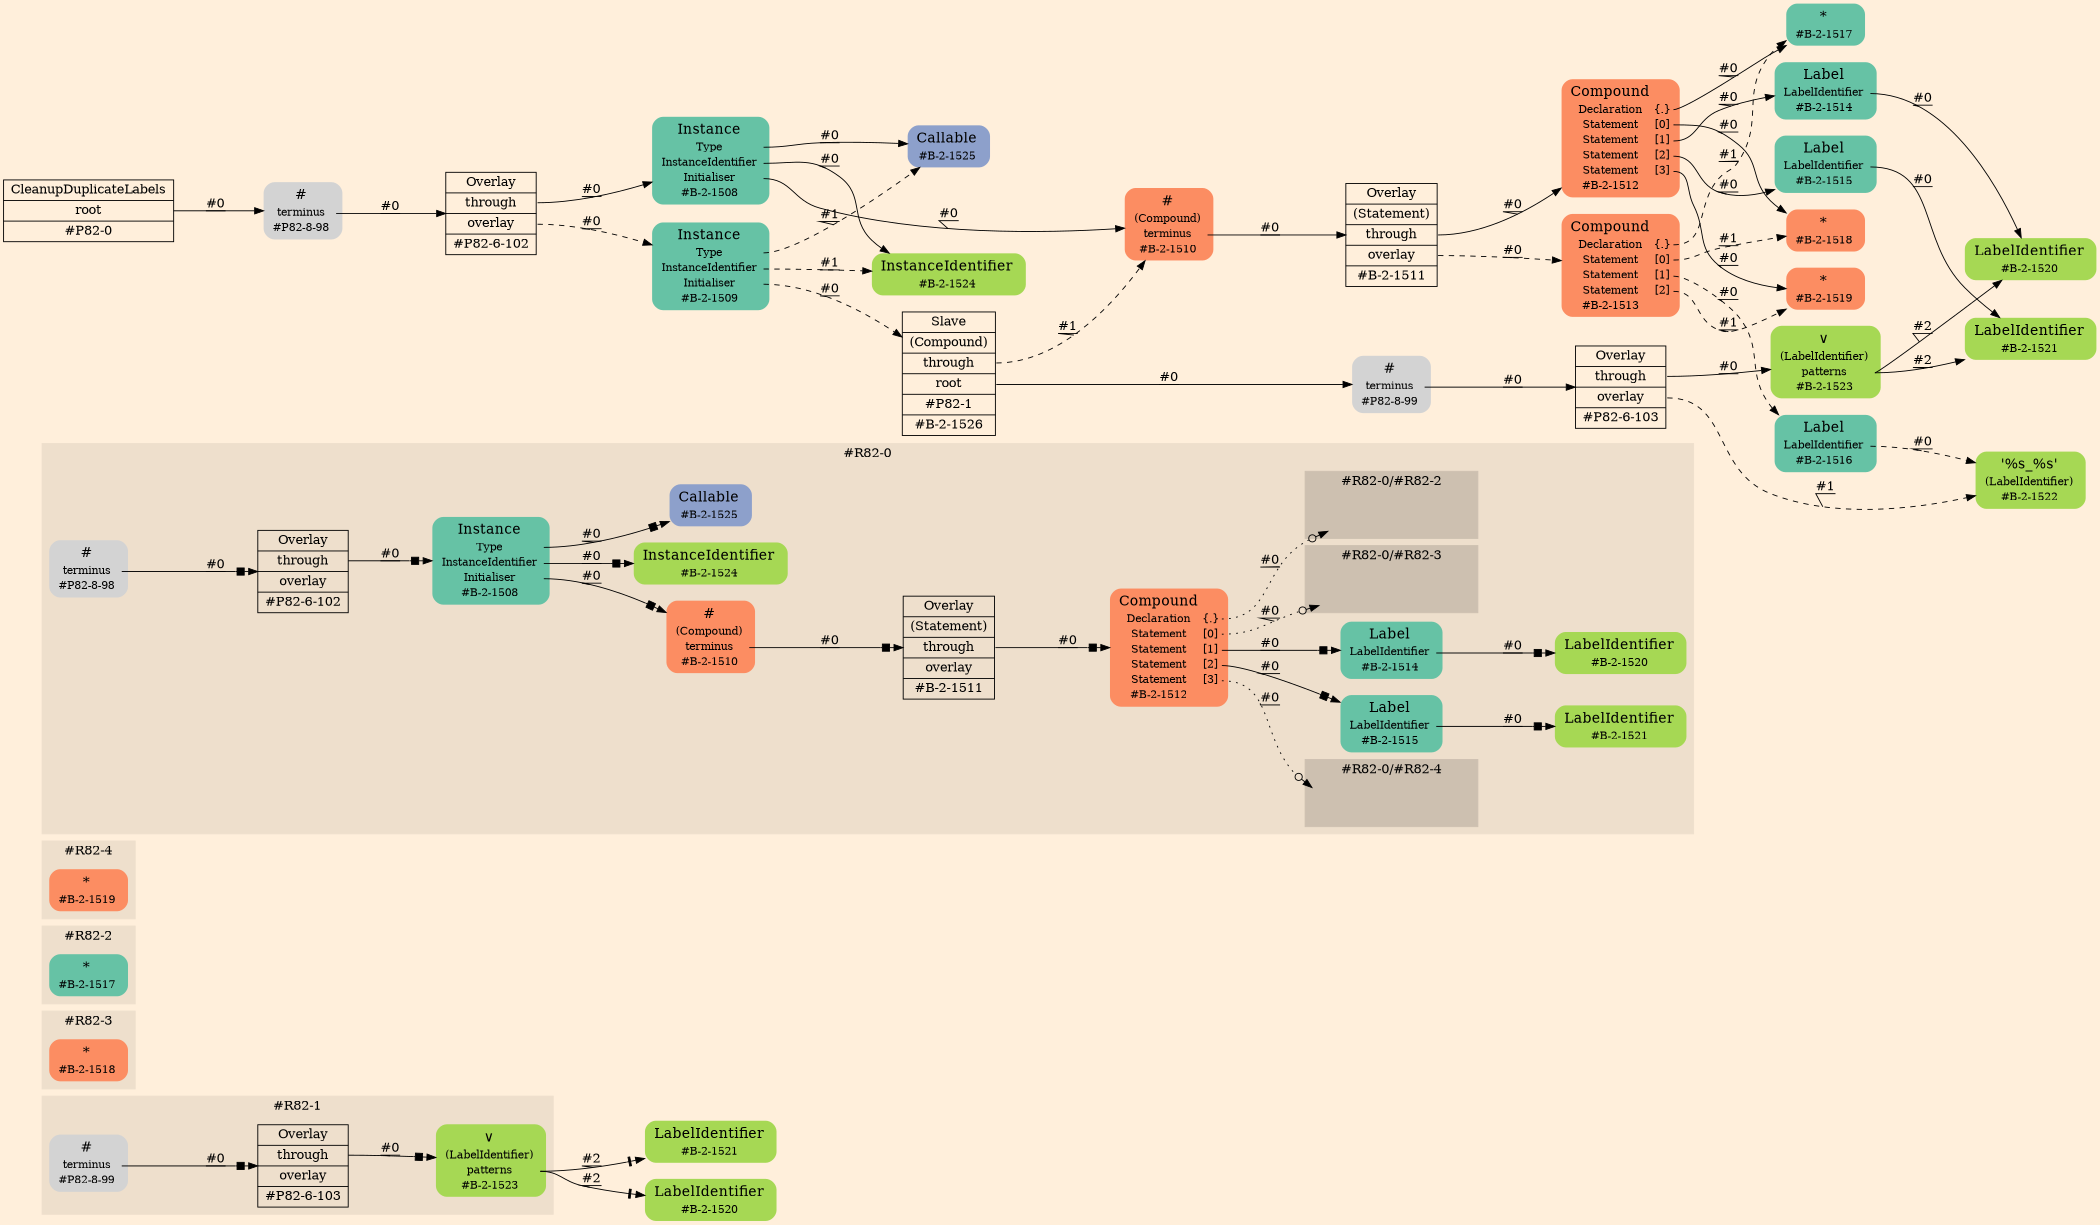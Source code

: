digraph Inferno {
graph [
    rankdir = "LR"
    ranksep = 1.0
    size = "14,20"
    bgcolor = antiquewhite1
    color = black
    fontcolor = black
];
node [
];

// -------------------- figure #R82-1 --------------------
"#R82-1/#B-2-1521" [
    shape = "plaintext"
    fillcolor = "/set28/5"
    label = <<TABLE BORDER="0" CELLBORDER="0" CELLSPACING="0">
     <TR><TD><FONT POINT-SIZE="16.0">LabelIdentifier</FONT></TD><TD></TD></TR>
     <TR><TD>#B-2-1521</TD><TD PORT="port0"></TD></TR>
    </TABLE>>
    style = "rounded,filled"
    fontsize = "12"
];

"#R82-1/#B-2-1520" [
    shape = "plaintext"
    fillcolor = "/set28/5"
    label = <<TABLE BORDER="0" CELLBORDER="0" CELLSPACING="0">
     <TR><TD><FONT POINT-SIZE="16.0">LabelIdentifier</FONT></TD><TD></TD></TR>
     <TR><TD>#B-2-1520</TD><TD PORT="port0"></TD></TR>
    </TABLE>>
    style = "rounded,filled"
    fontsize = "12"
];

subgraph "cluster#R82-1" {
    label = "#R82-1"
    style = "filled"
    color = antiquewhite2
    "#R82-1/#B-2-1523" [
        shape = "plaintext"
        fillcolor = "/set28/5"
        label = <<TABLE BORDER="0" CELLBORDER="0" CELLSPACING="0">
         <TR><TD><FONT POINT-SIZE="16.0">∨</FONT></TD><TD></TD></TR>
         <TR><TD>(LabelIdentifier)</TD><TD PORT="port0"></TD></TR>
         <TR><TD>patterns</TD><TD PORT="port1"></TD></TR>
         <TR><TD>#B-2-1523</TD><TD PORT="port2"></TD></TR>
        </TABLE>>
        style = "rounded,filled"
        fontsize = "12"
    ];
    
    "#R82-1/#P82-8-99" [
        shape = "plaintext"
        label = <<TABLE BORDER="0" CELLBORDER="0" CELLSPACING="0">
         <TR><TD><FONT POINT-SIZE="16.0">#</FONT></TD><TD></TD></TR>
         <TR><TD>terminus</TD><TD PORT="port0"></TD></TR>
         <TR><TD>#P82-8-99</TD><TD PORT="port1"></TD></TR>
        </TABLE>>
        style = "rounded,filled"
        fontsize = "12"
    ];
    
    "#R82-1/#P82-6-103" [
        shape = "record"
        fillcolor = antiquewhite2
        label = "<fixed> Overlay | <port0> through | <port1> overlay | <port2> #P82-6-103"
        style = "filled"
        fontsize = "14"
        color = black
        fontcolor = black
    ];
    
}


// -------------------- figure #R82-3 --------------------
subgraph "cluster#R82-3" {
    label = "#R82-3"
    style = "filled"
    color = antiquewhite2
    "#R82-3/#B-2-1518" [
        shape = "plaintext"
        fillcolor = "/set28/2"
        label = <<TABLE BORDER="0" CELLBORDER="0" CELLSPACING="0">
         <TR><TD><FONT POINT-SIZE="16.0">*</FONT></TD><TD></TD></TR>
         <TR><TD>#B-2-1518</TD><TD PORT="port0"></TD></TR>
        </TABLE>>
        style = "rounded,filled"
        fontsize = "12"
    ];
    
}


// -------------------- figure #R82-2 --------------------
subgraph "cluster#R82-2" {
    label = "#R82-2"
    style = "filled"
    color = antiquewhite2
    "#R82-2/#B-2-1517" [
        shape = "plaintext"
        fillcolor = "/set28/1"
        label = <<TABLE BORDER="0" CELLBORDER="0" CELLSPACING="0">
         <TR><TD><FONT POINT-SIZE="16.0">*</FONT></TD><TD></TD></TR>
         <TR><TD>#B-2-1517</TD><TD PORT="port0"></TD></TR>
        </TABLE>>
        style = "rounded,filled"
        fontsize = "12"
    ];
    
}


// -------------------- figure #R82-4 --------------------
subgraph "cluster#R82-4" {
    label = "#R82-4"
    style = "filled"
    color = antiquewhite2
    "#R82-4/#B-2-1519" [
        shape = "plaintext"
        fillcolor = "/set28/2"
        label = <<TABLE BORDER="0" CELLBORDER="0" CELLSPACING="0">
         <TR><TD><FONT POINT-SIZE="16.0">*</FONT></TD><TD></TD></TR>
         <TR><TD>#B-2-1519</TD><TD PORT="port0"></TD></TR>
        </TABLE>>
        style = "rounded,filled"
        fontsize = "12"
    ];
    
}


// -------------------- figure #R82-0 --------------------
subgraph "cluster#R82-0" {
    label = "#R82-0"
    style = "filled"
    color = antiquewhite2
    "#R82-0/#B-2-1521" [
        shape = "plaintext"
        fillcolor = "/set28/5"
        label = <<TABLE BORDER="0" CELLBORDER="0" CELLSPACING="0">
         <TR><TD><FONT POINT-SIZE="16.0">LabelIdentifier</FONT></TD><TD></TD></TR>
         <TR><TD>#B-2-1521</TD><TD PORT="port0"></TD></TR>
        </TABLE>>
        style = "rounded,filled"
        fontsize = "12"
    ];
    
    "#R82-0/#B-2-1508" [
        shape = "plaintext"
        fillcolor = "/set28/1"
        label = <<TABLE BORDER="0" CELLBORDER="0" CELLSPACING="0">
         <TR><TD><FONT POINT-SIZE="16.0">Instance</FONT></TD><TD></TD></TR>
         <TR><TD>Type</TD><TD PORT="port0"></TD></TR>
         <TR><TD>InstanceIdentifier</TD><TD PORT="port1"></TD></TR>
         <TR><TD>Initialiser</TD><TD PORT="port2"></TD></TR>
         <TR><TD>#B-2-1508</TD><TD PORT="port3"></TD></TR>
        </TABLE>>
        style = "rounded,filled"
        fontsize = "12"
    ];
    
    "#R82-0/#B-2-1525" [
        shape = "plaintext"
        fillcolor = "/set28/3"
        label = <<TABLE BORDER="0" CELLBORDER="0" CELLSPACING="0">
         <TR><TD><FONT POINT-SIZE="16.0">Callable</FONT></TD><TD></TD></TR>
         <TR><TD>#B-2-1525</TD><TD PORT="port0"></TD></TR>
        </TABLE>>
        style = "rounded,filled"
        fontsize = "12"
    ];
    
    "#R82-0/#P82-8-98" [
        shape = "plaintext"
        label = <<TABLE BORDER="0" CELLBORDER="0" CELLSPACING="0">
         <TR><TD><FONT POINT-SIZE="16.0">#</FONT></TD><TD></TD></TR>
         <TR><TD>terminus</TD><TD PORT="port0"></TD></TR>
         <TR><TD>#P82-8-98</TD><TD PORT="port1"></TD></TR>
        </TABLE>>
        style = "rounded,filled"
        fontsize = "12"
    ];
    
    "#R82-0/#P82-6-102" [
        shape = "record"
        fillcolor = antiquewhite2
        label = "<fixed> Overlay | <port0> through | <port1> overlay | <port2> #P82-6-102"
        style = "filled"
        fontsize = "14"
        color = black
        fontcolor = black
    ];
    
    "#R82-0/#B-2-1510" [
        shape = "plaintext"
        fillcolor = "/set28/2"
        label = <<TABLE BORDER="0" CELLBORDER="0" CELLSPACING="0">
         <TR><TD><FONT POINT-SIZE="16.0">#</FONT></TD><TD></TD></TR>
         <TR><TD>(Compound)</TD><TD PORT="port0"></TD></TR>
         <TR><TD>terminus</TD><TD PORT="port1"></TD></TR>
         <TR><TD>#B-2-1510</TD><TD PORT="port2"></TD></TR>
        </TABLE>>
        style = "rounded,filled"
        fontsize = "12"
    ];
    
    "#R82-0/#B-2-1511" [
        shape = "record"
        fillcolor = antiquewhite2
        label = "<fixed> Overlay | <port0> (Statement) | <port1> through | <port2> overlay | <port3> #B-2-1511"
        style = "filled"
        fontsize = "14"
        color = black
        fontcolor = black
    ];
    
    "#R82-0/#B-2-1514" [
        shape = "plaintext"
        fillcolor = "/set28/1"
        label = <<TABLE BORDER="0" CELLBORDER="0" CELLSPACING="0">
         <TR><TD><FONT POINT-SIZE="16.0">Label</FONT></TD><TD></TD></TR>
         <TR><TD>LabelIdentifier</TD><TD PORT="port0"></TD></TR>
         <TR><TD>#B-2-1514</TD><TD PORT="port1"></TD></TR>
        </TABLE>>
        style = "rounded,filled"
        fontsize = "12"
    ];
    
    "#R82-0/#B-2-1512" [
        shape = "plaintext"
        fillcolor = "/set28/2"
        label = <<TABLE BORDER="0" CELLBORDER="0" CELLSPACING="0">
         <TR><TD><FONT POINT-SIZE="16.0">Compound</FONT></TD><TD></TD></TR>
         <TR><TD>Declaration</TD><TD PORT="port0">{.}</TD></TR>
         <TR><TD>Statement</TD><TD PORT="port1">[0]</TD></TR>
         <TR><TD>Statement</TD><TD PORT="port2">[1]</TD></TR>
         <TR><TD>Statement</TD><TD PORT="port3">[2]</TD></TR>
         <TR><TD>Statement</TD><TD PORT="port4">[3]</TD></TR>
         <TR><TD>#B-2-1512</TD><TD PORT="port5"></TD></TR>
        </TABLE>>
        style = "rounded,filled"
        fontsize = "12"
    ];
    
    "#R82-0/#B-2-1520" [
        shape = "plaintext"
        fillcolor = "/set28/5"
        label = <<TABLE BORDER="0" CELLBORDER="0" CELLSPACING="0">
         <TR><TD><FONT POINT-SIZE="16.0">LabelIdentifier</FONT></TD><TD></TD></TR>
         <TR><TD>#B-2-1520</TD><TD PORT="port0"></TD></TR>
        </TABLE>>
        style = "rounded,filled"
        fontsize = "12"
    ];
    
    "#R82-0/#B-2-1524" [
        shape = "plaintext"
        fillcolor = "/set28/5"
        label = <<TABLE BORDER="0" CELLBORDER="0" CELLSPACING="0">
         <TR><TD><FONT POINT-SIZE="16.0">InstanceIdentifier</FONT></TD><TD></TD></TR>
         <TR><TD>#B-2-1524</TD><TD PORT="port0"></TD></TR>
        </TABLE>>
        style = "rounded,filled"
        fontsize = "12"
    ];
    
    "#R82-0/#B-2-1515" [
        shape = "plaintext"
        fillcolor = "/set28/1"
        label = <<TABLE BORDER="0" CELLBORDER="0" CELLSPACING="0">
         <TR><TD><FONT POINT-SIZE="16.0">Label</FONT></TD><TD></TD></TR>
         <TR><TD>LabelIdentifier</TD><TD PORT="port0"></TD></TR>
         <TR><TD>#B-2-1515</TD><TD PORT="port1"></TD></TR>
        </TABLE>>
        style = "rounded,filled"
        fontsize = "12"
    ];
    
    subgraph "cluster#R82-0/#R82-4" {
        label = "#R82-0/#R82-4"
        style = "filled"
        color = antiquewhite3
        "#R82-0/#0/#B-2-1519" [
            shape = "none"
            fillcolor = "/set28/2"
            style = "invisible"
        ];
        
    }
    
    subgraph "cluster#R82-0/#R82-2" {
        label = "#R82-0/#R82-2"
        style = "filled"
        color = antiquewhite3
        "#R82-0/#0/#B-2-1517" [
            shape = "none"
            fillcolor = "/set28/1"
            style = "invisible"
        ];
        
    }
    
    subgraph "cluster#R82-0/#R82-3" {
        label = "#R82-0/#R82-3"
        style = "filled"
        color = antiquewhite3
        "#R82-0/#0/#B-2-1518" [
            shape = "none"
            fillcolor = "/set28/2"
            style = "invisible"
        ];
        
    }
    
}


// -------------------- transformation figure --------------------
"CR#P82-0" [
    shape = "record"
    fillcolor = antiquewhite1
    label = "<fixed> CleanupDuplicateLabels | <port0> root | <port1> #P82-0"
    style = "filled"
    fontsize = "14"
    color = black
    fontcolor = black
];

"#P82-8-98" [
    shape = "plaintext"
    label = <<TABLE BORDER="0" CELLBORDER="0" CELLSPACING="0">
     <TR><TD><FONT POINT-SIZE="16.0">#</FONT></TD><TD></TD></TR>
     <TR><TD>terminus</TD><TD PORT="port0"></TD></TR>
     <TR><TD>#P82-8-98</TD><TD PORT="port1"></TD></TR>
    </TABLE>>
    style = "rounded,filled"
    fontsize = "12"
];

"#P82-6-102" [
    shape = "record"
    fillcolor = antiquewhite1
    label = "<fixed> Overlay | <port0> through | <port1> overlay | <port2> #P82-6-102"
    style = "filled"
    fontsize = "14"
    color = black
    fontcolor = black
];

"#B-2-1508" [
    shape = "plaintext"
    fillcolor = "/set28/1"
    label = <<TABLE BORDER="0" CELLBORDER="0" CELLSPACING="0">
     <TR><TD><FONT POINT-SIZE="16.0">Instance</FONT></TD><TD></TD></TR>
     <TR><TD>Type</TD><TD PORT="port0"></TD></TR>
     <TR><TD>InstanceIdentifier</TD><TD PORT="port1"></TD></TR>
     <TR><TD>Initialiser</TD><TD PORT="port2"></TD></TR>
     <TR><TD>#B-2-1508</TD><TD PORT="port3"></TD></TR>
    </TABLE>>
    style = "rounded,filled"
    fontsize = "12"
];

"#B-2-1525" [
    shape = "plaintext"
    fillcolor = "/set28/3"
    label = <<TABLE BORDER="0" CELLBORDER="0" CELLSPACING="0">
     <TR><TD><FONT POINT-SIZE="16.0">Callable</FONT></TD><TD></TD></TR>
     <TR><TD>#B-2-1525</TD><TD PORT="port0"></TD></TR>
    </TABLE>>
    style = "rounded,filled"
    fontsize = "12"
];

"#B-2-1524" [
    shape = "plaintext"
    fillcolor = "/set28/5"
    label = <<TABLE BORDER="0" CELLBORDER="0" CELLSPACING="0">
     <TR><TD><FONT POINT-SIZE="16.0">InstanceIdentifier</FONT></TD><TD></TD></TR>
     <TR><TD>#B-2-1524</TD><TD PORT="port0"></TD></TR>
    </TABLE>>
    style = "rounded,filled"
    fontsize = "12"
];

"#B-2-1510" [
    shape = "plaintext"
    fillcolor = "/set28/2"
    label = <<TABLE BORDER="0" CELLBORDER="0" CELLSPACING="0">
     <TR><TD><FONT POINT-SIZE="16.0">#</FONT></TD><TD></TD></TR>
     <TR><TD>(Compound)</TD><TD PORT="port0"></TD></TR>
     <TR><TD>terminus</TD><TD PORT="port1"></TD></TR>
     <TR><TD>#B-2-1510</TD><TD PORT="port2"></TD></TR>
    </TABLE>>
    style = "rounded,filled"
    fontsize = "12"
];

"#B-2-1511" [
    shape = "record"
    fillcolor = antiquewhite1
    label = "<fixed> Overlay | <port0> (Statement) | <port1> through | <port2> overlay | <port3> #B-2-1511"
    style = "filled"
    fontsize = "14"
    color = black
    fontcolor = black
];

"#B-2-1512" [
    shape = "plaintext"
    fillcolor = "/set28/2"
    label = <<TABLE BORDER="0" CELLBORDER="0" CELLSPACING="0">
     <TR><TD><FONT POINT-SIZE="16.0">Compound</FONT></TD><TD></TD></TR>
     <TR><TD>Declaration</TD><TD PORT="port0">{.}</TD></TR>
     <TR><TD>Statement</TD><TD PORT="port1">[0]</TD></TR>
     <TR><TD>Statement</TD><TD PORT="port2">[1]</TD></TR>
     <TR><TD>Statement</TD><TD PORT="port3">[2]</TD></TR>
     <TR><TD>Statement</TD><TD PORT="port4">[3]</TD></TR>
     <TR><TD>#B-2-1512</TD><TD PORT="port5"></TD></TR>
    </TABLE>>
    style = "rounded,filled"
    fontsize = "12"
];

"#B-2-1517" [
    shape = "plaintext"
    fillcolor = "/set28/1"
    label = <<TABLE BORDER="0" CELLBORDER="0" CELLSPACING="0">
     <TR><TD><FONT POINT-SIZE="16.0">*</FONT></TD><TD></TD></TR>
     <TR><TD>#B-2-1517</TD><TD PORT="port0"></TD></TR>
    </TABLE>>
    style = "rounded,filled"
    fontsize = "12"
];

"#B-2-1518" [
    shape = "plaintext"
    fillcolor = "/set28/2"
    label = <<TABLE BORDER="0" CELLBORDER="0" CELLSPACING="0">
     <TR><TD><FONT POINT-SIZE="16.0">*</FONT></TD><TD></TD></TR>
     <TR><TD>#B-2-1518</TD><TD PORT="port0"></TD></TR>
    </TABLE>>
    style = "rounded,filled"
    fontsize = "12"
];

"#B-2-1514" [
    shape = "plaintext"
    fillcolor = "/set28/1"
    label = <<TABLE BORDER="0" CELLBORDER="0" CELLSPACING="0">
     <TR><TD><FONT POINT-SIZE="16.0">Label</FONT></TD><TD></TD></TR>
     <TR><TD>LabelIdentifier</TD><TD PORT="port0"></TD></TR>
     <TR><TD>#B-2-1514</TD><TD PORT="port1"></TD></TR>
    </TABLE>>
    style = "rounded,filled"
    fontsize = "12"
];

"#B-2-1520" [
    shape = "plaintext"
    fillcolor = "/set28/5"
    label = <<TABLE BORDER="0" CELLBORDER="0" CELLSPACING="0">
     <TR><TD><FONT POINT-SIZE="16.0">LabelIdentifier</FONT></TD><TD></TD></TR>
     <TR><TD>#B-2-1520</TD><TD PORT="port0"></TD></TR>
    </TABLE>>
    style = "rounded,filled"
    fontsize = "12"
];

"#B-2-1515" [
    shape = "plaintext"
    fillcolor = "/set28/1"
    label = <<TABLE BORDER="0" CELLBORDER="0" CELLSPACING="0">
     <TR><TD><FONT POINT-SIZE="16.0">Label</FONT></TD><TD></TD></TR>
     <TR><TD>LabelIdentifier</TD><TD PORT="port0"></TD></TR>
     <TR><TD>#B-2-1515</TD><TD PORT="port1"></TD></TR>
    </TABLE>>
    style = "rounded,filled"
    fontsize = "12"
];

"#B-2-1521" [
    shape = "plaintext"
    fillcolor = "/set28/5"
    label = <<TABLE BORDER="0" CELLBORDER="0" CELLSPACING="0">
     <TR><TD><FONT POINT-SIZE="16.0">LabelIdentifier</FONT></TD><TD></TD></TR>
     <TR><TD>#B-2-1521</TD><TD PORT="port0"></TD></TR>
    </TABLE>>
    style = "rounded,filled"
    fontsize = "12"
];

"#B-2-1519" [
    shape = "plaintext"
    fillcolor = "/set28/2"
    label = <<TABLE BORDER="0" CELLBORDER="0" CELLSPACING="0">
     <TR><TD><FONT POINT-SIZE="16.0">*</FONT></TD><TD></TD></TR>
     <TR><TD>#B-2-1519</TD><TD PORT="port0"></TD></TR>
    </TABLE>>
    style = "rounded,filled"
    fontsize = "12"
];

"#B-2-1513" [
    shape = "plaintext"
    fillcolor = "/set28/2"
    label = <<TABLE BORDER="0" CELLBORDER="0" CELLSPACING="0">
     <TR><TD><FONT POINT-SIZE="16.0">Compound</FONT></TD><TD></TD></TR>
     <TR><TD>Declaration</TD><TD PORT="port0">{.}</TD></TR>
     <TR><TD>Statement</TD><TD PORT="port1">[0]</TD></TR>
     <TR><TD>Statement</TD><TD PORT="port2">[1]</TD></TR>
     <TR><TD>Statement</TD><TD PORT="port3">[2]</TD></TR>
     <TR><TD>#B-2-1513</TD><TD PORT="port4"></TD></TR>
    </TABLE>>
    style = "rounded,filled"
    fontsize = "12"
];

"#B-2-1516" [
    shape = "plaintext"
    fillcolor = "/set28/1"
    label = <<TABLE BORDER="0" CELLBORDER="0" CELLSPACING="0">
     <TR><TD><FONT POINT-SIZE="16.0">Label</FONT></TD><TD></TD></TR>
     <TR><TD>LabelIdentifier</TD><TD PORT="port0"></TD></TR>
     <TR><TD>#B-2-1516</TD><TD PORT="port1"></TD></TR>
    </TABLE>>
    style = "rounded,filled"
    fontsize = "12"
];

"#B-2-1522" [
    shape = "plaintext"
    fillcolor = "/set28/5"
    label = <<TABLE BORDER="0" CELLBORDER="0" CELLSPACING="0">
     <TR><TD><FONT POINT-SIZE="16.0">'%s_%s'</FONT></TD><TD></TD></TR>
     <TR><TD>(LabelIdentifier)</TD><TD PORT="port0"></TD></TR>
     <TR><TD>#B-2-1522</TD><TD PORT="port1"></TD></TR>
    </TABLE>>
    style = "rounded,filled"
    fontsize = "12"
];

"#B-2-1509" [
    shape = "plaintext"
    fillcolor = "/set28/1"
    label = <<TABLE BORDER="0" CELLBORDER="0" CELLSPACING="0">
     <TR><TD><FONT POINT-SIZE="16.0">Instance</FONT></TD><TD></TD></TR>
     <TR><TD>Type</TD><TD PORT="port0"></TD></TR>
     <TR><TD>InstanceIdentifier</TD><TD PORT="port1"></TD></TR>
     <TR><TD>Initialiser</TD><TD PORT="port2"></TD></TR>
     <TR><TD>#B-2-1509</TD><TD PORT="port3"></TD></TR>
    </TABLE>>
    style = "rounded,filled"
    fontsize = "12"
];

"#B-2-1526" [
    shape = "record"
    fillcolor = antiquewhite1
    label = "<fixed> Slave | <port0> (Compound) | <port1> through | <port2> root | <port3> #P82-1 | <port4> #B-2-1526"
    style = "filled"
    fontsize = "14"
    color = black
    fontcolor = black
];

"#P82-8-99" [
    shape = "plaintext"
    label = <<TABLE BORDER="0" CELLBORDER="0" CELLSPACING="0">
     <TR><TD><FONT POINT-SIZE="16.0">#</FONT></TD><TD></TD></TR>
     <TR><TD>terminus</TD><TD PORT="port0"></TD></TR>
     <TR><TD>#P82-8-99</TD><TD PORT="port1"></TD></TR>
    </TABLE>>
    style = "rounded,filled"
    fontsize = "12"
];

"#P82-6-103" [
    shape = "record"
    fillcolor = antiquewhite1
    label = "<fixed> Overlay | <port0> through | <port1> overlay | <port2> #P82-6-103"
    style = "filled"
    fontsize = "14"
    color = black
    fontcolor = black
];

"#B-2-1523" [
    shape = "plaintext"
    fillcolor = "/set28/5"
    label = <<TABLE BORDER="0" CELLBORDER="0" CELLSPACING="0">
     <TR><TD><FONT POINT-SIZE="16.0">∨</FONT></TD><TD></TD></TR>
     <TR><TD>(LabelIdentifier)</TD><TD PORT="port0"></TD></TR>
     <TR><TD>patterns</TD><TD PORT="port1"></TD></TR>
     <TR><TD>#B-2-1523</TD><TD PORT="port2"></TD></TR>
    </TABLE>>
    style = "rounded,filled"
    fontsize = "12"
];


// -------------------- links --------------------
// links for block CR#P82-0
"CR#P82-0":port0 -> "#P82-8-98" [
    style="solid"
    label = "#0"
    decorate = true
    color = black
    fontcolor = black
];

// links for block #P82-8-98
"#P82-8-98":port0 -> "#P82-6-102" [
    style="solid"
    label = "#0"
    decorate = true
    color = black
    fontcolor = black
];

// links for block #P82-6-102
"#P82-6-102":port0 -> "#B-2-1508" [
    style="solid"
    label = "#0"
    decorate = true
    color = black
    fontcolor = black
];

"#P82-6-102":port1 -> "#B-2-1509" [
    style="dashed"
    label = "#0"
    decorate = true
    color = black
    fontcolor = black
];

// links for block #B-2-1508
"#B-2-1508":port0 -> "#B-2-1525" [
    style="solid"
    label = "#0"
    decorate = true
    color = black
    fontcolor = black
];

"#B-2-1508":port1 -> "#B-2-1524" [
    style="solid"
    label = "#0"
    decorate = true
    color = black
    fontcolor = black
];

"#B-2-1508":port2 -> "#B-2-1510" [
    style="solid"
    label = "#0"
    decorate = true
    color = black
    fontcolor = black
];

// links for block #B-2-1525
// links for block #B-2-1524
// links for block #B-2-1510
"#B-2-1510":port1 -> "#B-2-1511" [
    style="solid"
    label = "#0"
    decorate = true
    color = black
    fontcolor = black
];

// links for block #B-2-1511
"#B-2-1511":port1 -> "#B-2-1512" [
    style="solid"
    label = "#0"
    decorate = true
    color = black
    fontcolor = black
];

"#B-2-1511":port2 -> "#B-2-1513" [
    style="dashed"
    label = "#0"
    decorate = true
    color = black
    fontcolor = black
];

// links for block #B-2-1512
"#B-2-1512":port0 -> "#B-2-1517" [
    style="solid"
    label = "#0"
    decorate = true
    color = black
    fontcolor = black
];

"#B-2-1512":port1 -> "#B-2-1518" [
    style="solid"
    label = "#0"
    decorate = true
    color = black
    fontcolor = black
];

"#B-2-1512":port2 -> "#B-2-1514" [
    style="solid"
    label = "#0"
    decorate = true
    color = black
    fontcolor = black
];

"#B-2-1512":port3 -> "#B-2-1515" [
    style="solid"
    label = "#0"
    decorate = true
    color = black
    fontcolor = black
];

"#B-2-1512":port4 -> "#B-2-1519" [
    style="solid"
    label = "#0"
    decorate = true
    color = black
    fontcolor = black
];

// links for block #B-2-1517
// links for block #B-2-1518
// links for block #B-2-1514
"#B-2-1514":port0 -> "#B-2-1520" [
    style="solid"
    label = "#0"
    decorate = true
    color = black
    fontcolor = black
];

// links for block #B-2-1520
// links for block #B-2-1515
"#B-2-1515":port0 -> "#B-2-1521" [
    style="solid"
    label = "#0"
    decorate = true
    color = black
    fontcolor = black
];

// links for block #B-2-1521
// links for block #B-2-1519
// links for block #B-2-1513
"#B-2-1513":port0 -> "#B-2-1517" [
    style="dashed"
    label = "#1"
    decorate = true
    color = black
    fontcolor = black
];

"#B-2-1513":port1 -> "#B-2-1518" [
    style="dashed"
    label = "#1"
    decorate = true
    color = black
    fontcolor = black
];

"#B-2-1513":port2 -> "#B-2-1516" [
    style="dashed"
    label = "#0"
    decorate = true
    color = black
    fontcolor = black
];

"#B-2-1513":port3 -> "#B-2-1519" [
    style="dashed"
    label = "#1"
    decorate = true
    color = black
    fontcolor = black
];

// links for block #B-2-1516
"#B-2-1516":port0 -> "#B-2-1522" [
    style="dashed"
    label = "#0"
    decorate = true
    color = black
    fontcolor = black
];

// links for block #B-2-1522
// links for block #B-2-1509
"#B-2-1509":port0 -> "#B-2-1525" [
    style="dashed"
    label = "#1"
    decorate = true
    color = black
    fontcolor = black
];

"#B-2-1509":port1 -> "#B-2-1524" [
    style="dashed"
    label = "#1"
    decorate = true
    color = black
    fontcolor = black
];

"#B-2-1509":port2 -> "#B-2-1526" [
    style="dashed"
    label = "#0"
    decorate = true
    color = black
    fontcolor = black
];

// links for block #B-2-1526
"#B-2-1526":port1 -> "#B-2-1510" [
    style="dashed"
    label = "#1"
    decorate = true
    color = black
    fontcolor = black
];

"#B-2-1526":port2 -> "#P82-8-99" [
    style="solid"
    label = "#0"
    decorate = true
    color = black
    fontcolor = black
];

// links for block #P82-8-99
"#P82-8-99":port0 -> "#P82-6-103" [
    style="solid"
    label = "#0"
    decorate = true
    color = black
    fontcolor = black
];

// links for block #P82-6-103
"#P82-6-103":port0 -> "#B-2-1523" [
    style="solid"
    label = "#0"
    decorate = true
    color = black
    fontcolor = black
];

"#P82-6-103":port1 -> "#B-2-1522" [
    style="dashed"
    label = "#1"
    decorate = true
    color = black
    fontcolor = black
];

// links for block #B-2-1523
"#B-2-1523":port1 -> "#B-2-1520" [
    style="solid"
    label = "#2"
    decorate = true
    color = black
    fontcolor = black
];

"#B-2-1523":port1 -> "#B-2-1521" [
    style="solid"
    label = "#2"
    decorate = true
    color = black
    fontcolor = black
];

// links for block #R82-0/#B-2-1521
// links for block #R82-0/#B-2-1508
"#R82-0/#B-2-1508":port0 -> "#R82-0/#B-2-1525" [
    style="solid"
    arrowhead="normalnonebox"
    label = "#0"
    decorate = true
    color = black
    fontcolor = black
];

"#R82-0/#B-2-1508":port1 -> "#R82-0/#B-2-1524" [
    style="solid"
    arrowhead="normalnonebox"
    label = "#0"
    decorate = true
    color = black
    fontcolor = black
];

"#R82-0/#B-2-1508":port2 -> "#R82-0/#B-2-1510" [
    style="solid"
    arrowhead="normalnonebox"
    label = "#0"
    decorate = true
    color = black
    fontcolor = black
];

// links for block #R82-0/#B-2-1525
// links for block #R82-0/#P82-8-98
"#R82-0/#P82-8-98":port0 -> "#R82-0/#P82-6-102" [
    style="solid"
    arrowhead="normalnonebox"
    label = "#0"
    decorate = true
    color = black
    fontcolor = black
];

// links for block #R82-0/#P82-6-102
"#R82-0/#P82-6-102":port0 -> "#R82-0/#B-2-1508" [
    style="solid"
    arrowhead="normalnonebox"
    label = "#0"
    decorate = true
    color = black
    fontcolor = black
];

// links for block #R82-0/#B-2-1510
"#R82-0/#B-2-1510":port1 -> "#R82-0/#B-2-1511" [
    style="solid"
    arrowhead="normalnonebox"
    label = "#0"
    decorate = true
    color = black
    fontcolor = black
];

// links for block #R82-0/#B-2-1511
"#R82-0/#B-2-1511":port1 -> "#R82-0/#B-2-1512" [
    style="solid"
    arrowhead="normalnonebox"
    label = "#0"
    decorate = true
    color = black
    fontcolor = black
];

// links for block #R82-0/#B-2-1514
"#R82-0/#B-2-1514":port0 -> "#R82-0/#B-2-1520" [
    style="solid"
    arrowhead="normalnonebox"
    label = "#0"
    decorate = true
    color = black
    fontcolor = black
];

// links for block #R82-0/#B-2-1512
"#R82-0/#B-2-1512":port0 -> "#R82-0/#0/#B-2-1517" [
    style="dotted"
    arrowhead="normalnoneodot"
    label = "#0"
    decorate = true
    color = black
    fontcolor = black
];

"#R82-0/#B-2-1512":port1 -> "#R82-0/#0/#B-2-1518" [
    style="dotted"
    arrowhead="normalnoneodot"
    label = "#0"
    decorate = true
    color = black
    fontcolor = black
];

"#R82-0/#B-2-1512":port2 -> "#R82-0/#B-2-1514" [
    style="solid"
    arrowhead="normalnonebox"
    label = "#0"
    decorate = true
    color = black
    fontcolor = black
];

"#R82-0/#B-2-1512":port3 -> "#R82-0/#B-2-1515" [
    style="solid"
    arrowhead="normalnonebox"
    label = "#0"
    decorate = true
    color = black
    fontcolor = black
];

"#R82-0/#B-2-1512":port4 -> "#R82-0/#0/#B-2-1519" [
    style="dotted"
    arrowhead="normalnoneodot"
    label = "#0"
    decorate = true
    color = black
    fontcolor = black
];

// links for block #R82-0/#B-2-1520
// links for block #R82-0/#B-2-1524
// links for block #R82-0/#B-2-1515
"#R82-0/#B-2-1515":port0 -> "#R82-0/#B-2-1521" [
    style="solid"
    arrowhead="normalnonebox"
    label = "#0"
    decorate = true
    color = black
    fontcolor = black
];

// links for block #R82-0/#0/#B-2-1519
// links for block #R82-0/#0/#B-2-1517
// links for block #R82-0/#0/#B-2-1518
// links for block #R82-4/#B-2-1519
// links for block #R82-2/#B-2-1517
// links for block #R82-3/#B-2-1518
// links for block #R82-1/#B-2-1521
// links for block #R82-1/#B-2-1520
// links for block #R82-1/#B-2-1523
"#R82-1/#B-2-1523":port1 -> "#R82-1/#B-2-1520" [
    style="solid"
    arrowhead="normalnonetee"
    label = "#2"
    decorate = true
    color = black
    fontcolor = black
];

"#R82-1/#B-2-1523":port1 -> "#R82-1/#B-2-1521" [
    style="solid"
    arrowhead="normalnonetee"
    label = "#2"
    decorate = true
    color = black
    fontcolor = black
];

// links for block #R82-1/#P82-8-99
"#R82-1/#P82-8-99":port0 -> "#R82-1/#P82-6-103" [
    style="solid"
    arrowhead="normalnonebox"
    label = "#0"
    decorate = true
    color = black
    fontcolor = black
];

// links for block #R82-1/#P82-6-103
"#R82-1/#P82-6-103":port0 -> "#R82-1/#B-2-1523" [
    style="solid"
    arrowhead="normalnonebox"
    label = "#0"
    decorate = true
    color = black
    fontcolor = black
];

}
